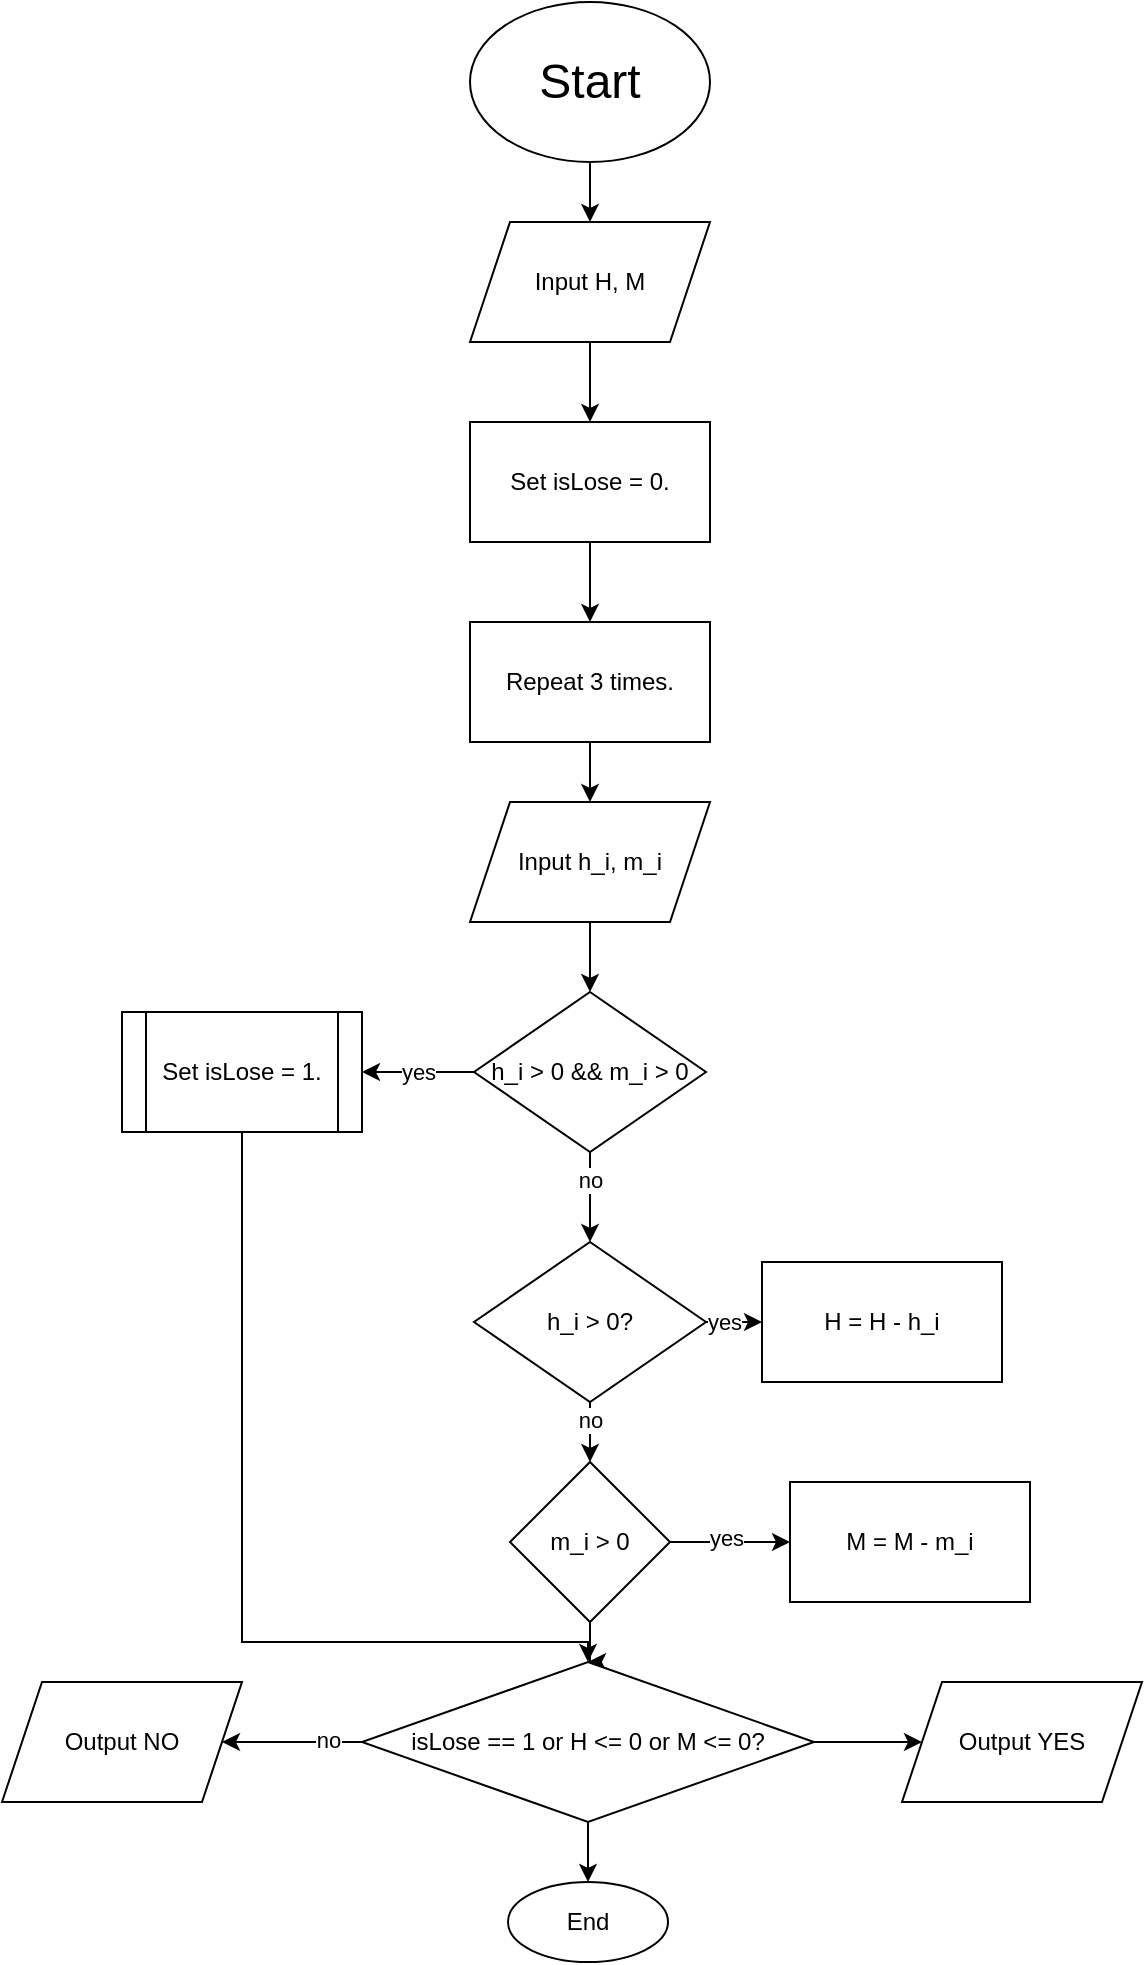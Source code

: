 <mxfile version="24.8.4">
  <diagram name="Сторінка-1" id="Cnbqc2RNpxbfxnTIgNbY">
    <mxGraphModel dx="1400" dy="696" grid="1" gridSize="10" guides="1" tooltips="1" connect="1" arrows="1" fold="1" page="1" pageScale="1" pageWidth="827" pageHeight="1169" math="0" shadow="0">
      <root>
        <mxCell id="0" />
        <mxCell id="1" parent="0" />
        <mxCell id="n85OatILrB1J-c6jEHHY-4" value="" style="edgeStyle=orthogonalEdgeStyle;rounded=0;orthogonalLoop=1;jettySize=auto;html=1;" edge="1" parent="1" source="n85OatILrB1J-c6jEHHY-1" target="n85OatILrB1J-c6jEHHY-3">
          <mxGeometry relative="1" as="geometry" />
        </mxCell>
        <mxCell id="n85OatILrB1J-c6jEHHY-1" value="&lt;font style=&quot;font-size: 24px;&quot;&gt;Start&lt;/font&gt;" style="ellipse;whiteSpace=wrap;html=1;" vertex="1" parent="1">
          <mxGeometry x="354" y="90" width="120" height="80" as="geometry" />
        </mxCell>
        <mxCell id="n85OatILrB1J-c6jEHHY-6" value="" style="edgeStyle=orthogonalEdgeStyle;rounded=0;orthogonalLoop=1;jettySize=auto;html=1;" edge="1" parent="1" source="n85OatILrB1J-c6jEHHY-3" target="n85OatILrB1J-c6jEHHY-5">
          <mxGeometry relative="1" as="geometry" />
        </mxCell>
        <mxCell id="n85OatILrB1J-c6jEHHY-3" value="Input H, M" style="shape=parallelogram;perimeter=parallelogramPerimeter;whiteSpace=wrap;html=1;fixedSize=1;" vertex="1" parent="1">
          <mxGeometry x="354" y="200" width="120" height="60" as="geometry" />
        </mxCell>
        <mxCell id="n85OatILrB1J-c6jEHHY-8" value="" style="edgeStyle=orthogonalEdgeStyle;rounded=0;orthogonalLoop=1;jettySize=auto;html=1;" edge="1" parent="1" source="n85OatILrB1J-c6jEHHY-5" target="n85OatILrB1J-c6jEHHY-7">
          <mxGeometry relative="1" as="geometry" />
        </mxCell>
        <mxCell id="n85OatILrB1J-c6jEHHY-5" value="Set isLose = 0." style="rounded=0;whiteSpace=wrap;html=1;" vertex="1" parent="1">
          <mxGeometry x="354" y="300" width="120" height="60" as="geometry" />
        </mxCell>
        <mxCell id="n85OatILrB1J-c6jEHHY-12" value="" style="edgeStyle=orthogonalEdgeStyle;rounded=0;orthogonalLoop=1;jettySize=auto;html=1;" edge="1" parent="1" source="n85OatILrB1J-c6jEHHY-7" target="n85OatILrB1J-c6jEHHY-11">
          <mxGeometry relative="1" as="geometry" />
        </mxCell>
        <mxCell id="n85OatILrB1J-c6jEHHY-7" value="Repeat 3 times." style="rounded=0;whiteSpace=wrap;html=1;" vertex="1" parent="1">
          <mxGeometry x="354" y="400" width="120" height="60" as="geometry" />
        </mxCell>
        <mxCell id="n85OatILrB1J-c6jEHHY-14" value="" style="edgeStyle=orthogonalEdgeStyle;rounded=0;orthogonalLoop=1;jettySize=auto;html=1;" edge="1" parent="1" source="n85OatILrB1J-c6jEHHY-11" target="n85OatILrB1J-c6jEHHY-13">
          <mxGeometry relative="1" as="geometry" />
        </mxCell>
        <mxCell id="n85OatILrB1J-c6jEHHY-11" value="Input h_i, m_i" style="shape=parallelogram;perimeter=parallelogramPerimeter;whiteSpace=wrap;html=1;fixedSize=1;" vertex="1" parent="1">
          <mxGeometry x="354" y="490" width="120" height="60" as="geometry" />
        </mxCell>
        <mxCell id="n85OatILrB1J-c6jEHHY-16" value="yes" style="edgeStyle=orthogonalEdgeStyle;rounded=0;orthogonalLoop=1;jettySize=auto;html=1;" edge="1" parent="1" source="n85OatILrB1J-c6jEHHY-13" target="n85OatILrB1J-c6jEHHY-15">
          <mxGeometry relative="1" as="geometry" />
        </mxCell>
        <mxCell id="n85OatILrB1J-c6jEHHY-19" value="" style="edgeStyle=orthogonalEdgeStyle;rounded=0;orthogonalLoop=1;jettySize=auto;html=1;" edge="1" parent="1" source="n85OatILrB1J-c6jEHHY-13" target="n85OatILrB1J-c6jEHHY-18">
          <mxGeometry relative="1" as="geometry" />
        </mxCell>
        <mxCell id="n85OatILrB1J-c6jEHHY-20" value="no" style="edgeLabel;html=1;align=center;verticalAlign=middle;resizable=0;points=[];" vertex="1" connectable="0" parent="n85OatILrB1J-c6jEHHY-19">
          <mxGeometry x="-0.403" relative="1" as="geometry">
            <mxPoint as="offset" />
          </mxGeometry>
        </mxCell>
        <mxCell id="n85OatILrB1J-c6jEHHY-13" value="h_i &amp;gt; 0 &amp;amp;&amp;amp; m_i &amp;gt; 0" style="rhombus;whiteSpace=wrap;html=1;" vertex="1" parent="1">
          <mxGeometry x="356" y="585" width="116" height="80" as="geometry" />
        </mxCell>
        <mxCell id="n85OatILrB1J-c6jEHHY-37" style="edgeStyle=orthogonalEdgeStyle;rounded=0;orthogonalLoop=1;jettySize=auto;html=1;entryX=0.5;entryY=0;entryDx=0;entryDy=0;" edge="1" parent="1" source="n85OatILrB1J-c6jEHHY-15" target="n85OatILrB1J-c6jEHHY-32">
          <mxGeometry relative="1" as="geometry">
            <Array as="points">
              <mxPoint x="240" y="910" />
              <mxPoint x="413" y="910" />
            </Array>
          </mxGeometry>
        </mxCell>
        <mxCell id="n85OatILrB1J-c6jEHHY-15" value="Set isLose = 1." style="shape=process;whiteSpace=wrap;html=1;backgroundOutline=1;" vertex="1" parent="1">
          <mxGeometry x="180" y="595" width="120" height="60" as="geometry" />
        </mxCell>
        <mxCell id="n85OatILrB1J-c6jEHHY-22" value="" style="edgeStyle=orthogonalEdgeStyle;rounded=0;orthogonalLoop=1;jettySize=auto;html=1;" edge="1" parent="1" source="n85OatILrB1J-c6jEHHY-18" target="n85OatILrB1J-c6jEHHY-21">
          <mxGeometry relative="1" as="geometry" />
        </mxCell>
        <mxCell id="n85OatILrB1J-c6jEHHY-23" value="yes" style="edgeLabel;html=1;align=center;verticalAlign=middle;resizable=0;points=[];" vertex="1" connectable="0" parent="n85OatILrB1J-c6jEHHY-22">
          <mxGeometry x="0.254" relative="1" as="geometry">
            <mxPoint as="offset" />
          </mxGeometry>
        </mxCell>
        <mxCell id="n85OatILrB1J-c6jEHHY-25" value="" style="edgeStyle=orthogonalEdgeStyle;rounded=0;orthogonalLoop=1;jettySize=auto;html=1;" edge="1" parent="1" source="n85OatILrB1J-c6jEHHY-18">
          <mxGeometry relative="1" as="geometry">
            <mxPoint x="414" y="820" as="targetPoint" />
          </mxGeometry>
        </mxCell>
        <mxCell id="n85OatILrB1J-c6jEHHY-26" value="no" style="edgeLabel;html=1;align=center;verticalAlign=middle;resizable=0;points=[];" vertex="1" connectable="0" parent="n85OatILrB1J-c6jEHHY-25">
          <mxGeometry x="-0.433" relative="1" as="geometry">
            <mxPoint as="offset" />
          </mxGeometry>
        </mxCell>
        <mxCell id="n85OatILrB1J-c6jEHHY-18" value="h_i &amp;gt; 0?" style="rhombus;whiteSpace=wrap;html=1;" vertex="1" parent="1">
          <mxGeometry x="356" y="710" width="116" height="80" as="geometry" />
        </mxCell>
        <mxCell id="n85OatILrB1J-c6jEHHY-21" value="&amp;nbsp;H = H - h_i&amp;nbsp;" style="whiteSpace=wrap;html=1;" vertex="1" parent="1">
          <mxGeometry x="500" y="720" width="120" height="60" as="geometry" />
        </mxCell>
        <mxCell id="n85OatILrB1J-c6jEHHY-30" value="" style="edgeStyle=orthogonalEdgeStyle;rounded=0;orthogonalLoop=1;jettySize=auto;html=1;" edge="1" parent="1" source="n85OatILrB1J-c6jEHHY-27" target="n85OatILrB1J-c6jEHHY-29">
          <mxGeometry relative="1" as="geometry" />
        </mxCell>
        <mxCell id="n85OatILrB1J-c6jEHHY-31" value="yes" style="edgeLabel;html=1;align=center;verticalAlign=middle;resizable=0;points=[];" vertex="1" connectable="0" parent="n85OatILrB1J-c6jEHHY-30">
          <mxGeometry x="-0.08" y="2" relative="1" as="geometry">
            <mxPoint as="offset" />
          </mxGeometry>
        </mxCell>
        <mxCell id="n85OatILrB1J-c6jEHHY-33" value="" style="edgeStyle=orthogonalEdgeStyle;rounded=0;orthogonalLoop=1;jettySize=auto;html=1;" edge="1" parent="1" source="n85OatILrB1J-c6jEHHY-27" target="n85OatILrB1J-c6jEHHY-32">
          <mxGeometry relative="1" as="geometry" />
        </mxCell>
        <mxCell id="n85OatILrB1J-c6jEHHY-27" value="m_i &amp;gt; 0" style="rhombus;whiteSpace=wrap;html=1;" vertex="1" parent="1">
          <mxGeometry x="374" y="820" width="80" height="80" as="geometry" />
        </mxCell>
        <mxCell id="n85OatILrB1J-c6jEHHY-29" value="M = M -&amp;nbsp;m_i" style="whiteSpace=wrap;html=1;" vertex="1" parent="1">
          <mxGeometry x="514" y="830" width="120" height="60" as="geometry" />
        </mxCell>
        <mxCell id="n85OatILrB1J-c6jEHHY-35" value="" style="edgeStyle=orthogonalEdgeStyle;rounded=0;orthogonalLoop=1;jettySize=auto;html=1;" edge="1" parent="1" source="n85OatILrB1J-c6jEHHY-32" target="n85OatILrB1J-c6jEHHY-34">
          <mxGeometry relative="1" as="geometry" />
        </mxCell>
        <mxCell id="n85OatILrB1J-c6jEHHY-36" value="no" style="edgeLabel;html=1;align=center;verticalAlign=middle;resizable=0;points=[];" vertex="1" connectable="0" parent="n85OatILrB1J-c6jEHHY-35">
          <mxGeometry x="-0.516" y="-1" relative="1" as="geometry">
            <mxPoint as="offset" />
          </mxGeometry>
        </mxCell>
        <mxCell id="n85OatILrB1J-c6jEHHY-39" value="" style="edgeStyle=orthogonalEdgeStyle;rounded=0;orthogonalLoop=1;jettySize=auto;html=1;" edge="1" parent="1" source="n85OatILrB1J-c6jEHHY-32" target="n85OatILrB1J-c6jEHHY-38">
          <mxGeometry relative="1" as="geometry" />
        </mxCell>
        <mxCell id="n85OatILrB1J-c6jEHHY-41" value="" style="edgeStyle=orthogonalEdgeStyle;rounded=0;orthogonalLoop=1;jettySize=auto;html=1;" edge="1" parent="1" source="n85OatILrB1J-c6jEHHY-32" target="n85OatILrB1J-c6jEHHY-40">
          <mxGeometry relative="1" as="geometry" />
        </mxCell>
        <mxCell id="n85OatILrB1J-c6jEHHY-32" value="isLose == 1 or H &amp;lt;= 0 or M &amp;lt;= 0?" style="rhombus;whiteSpace=wrap;html=1;" vertex="1" parent="1">
          <mxGeometry x="300" y="920" width="226" height="80" as="geometry" />
        </mxCell>
        <mxCell id="n85OatILrB1J-c6jEHHY-34" value="Output NO" style="shape=parallelogram;perimeter=parallelogramPerimeter;whiteSpace=wrap;html=1;fixedSize=1;" vertex="1" parent="1">
          <mxGeometry x="120" y="930" width="120" height="60" as="geometry" />
        </mxCell>
        <mxCell id="n85OatILrB1J-c6jEHHY-38" value="Output YES" style="shape=parallelogram;perimeter=parallelogramPerimeter;whiteSpace=wrap;html=1;fixedSize=1;" vertex="1" parent="1">
          <mxGeometry x="570" y="930" width="120" height="60" as="geometry" />
        </mxCell>
        <mxCell id="n85OatILrB1J-c6jEHHY-40" value="End" style="ellipse;whiteSpace=wrap;html=1;" vertex="1" parent="1">
          <mxGeometry x="373" y="1030" width="80" height="40" as="geometry" />
        </mxCell>
      </root>
    </mxGraphModel>
  </diagram>
</mxfile>
